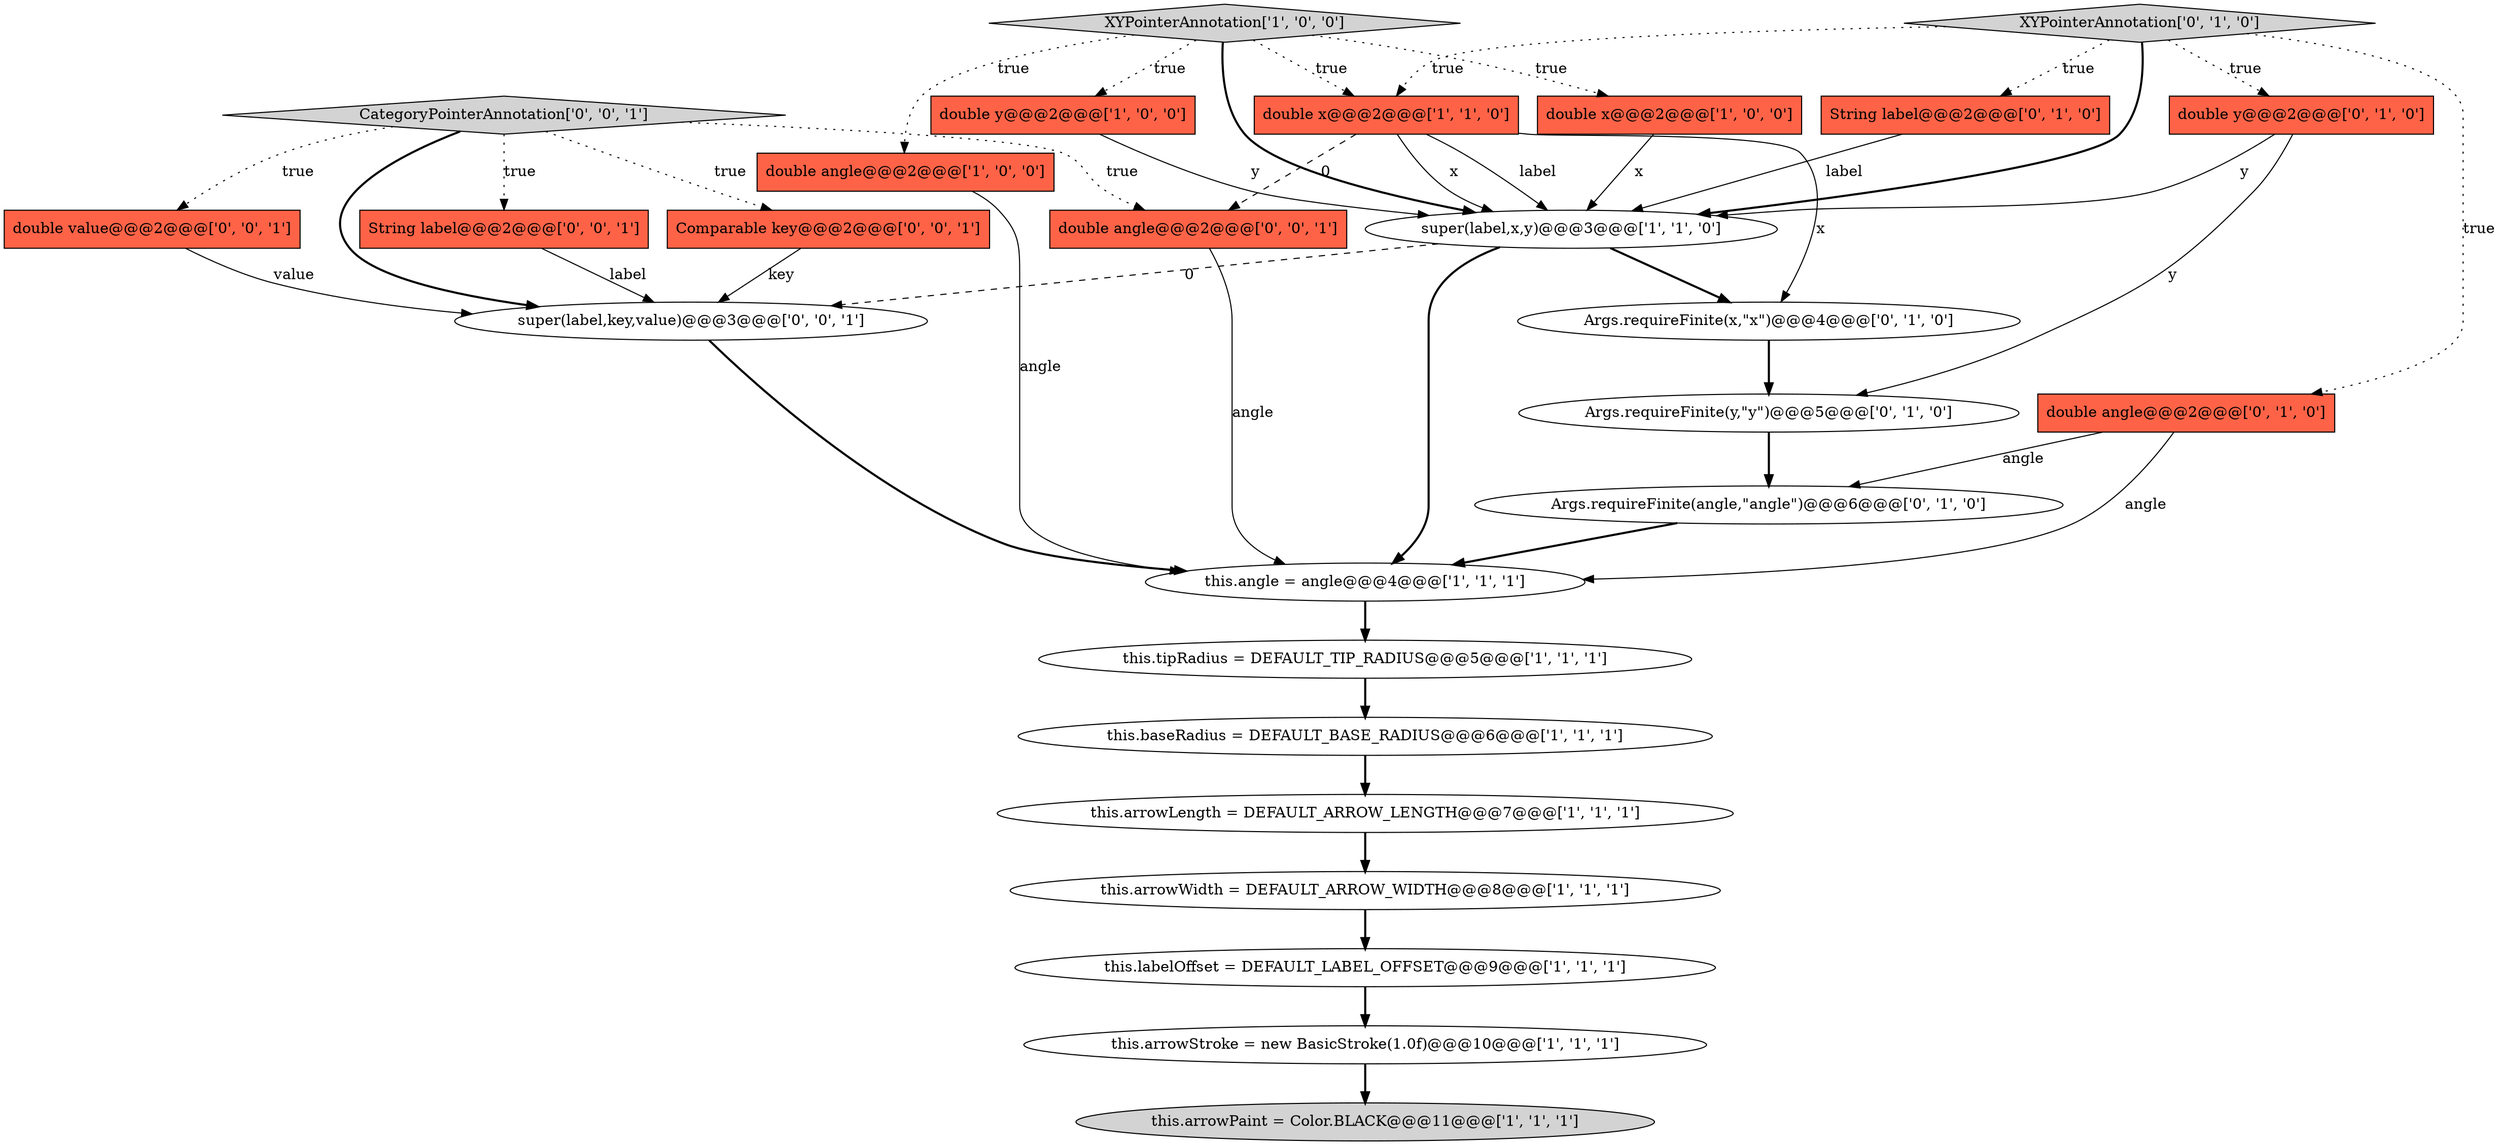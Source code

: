 digraph {
7 [style = filled, label = "this.baseRadius = DEFAULT_BASE_RADIUS@@@6@@@['1', '1', '1']", fillcolor = white, shape = ellipse image = "AAA0AAABBB1BBB"];
1 [style = filled, label = "this.arrowPaint = Color.BLACK@@@11@@@['1', '1', '1']", fillcolor = lightgray, shape = ellipse image = "AAA0AAABBB1BBB"];
14 [style = filled, label = "double y@@@2@@@['0', '1', '0']", fillcolor = tomato, shape = box image = "AAA0AAABBB2BBB"];
15 [style = filled, label = "double angle@@@2@@@['0', '1', '0']", fillcolor = tomato, shape = box image = "AAA0AAABBB2BBB"];
19 [style = filled, label = "Args.requireFinite(y,\"y\")@@@5@@@['0', '1', '0']", fillcolor = white, shape = ellipse image = "AAA1AAABBB2BBB"];
24 [style = filled, label = "double value@@@2@@@['0', '0', '1']", fillcolor = tomato, shape = box image = "AAA0AAABBB3BBB"];
0 [style = filled, label = "this.arrowLength = DEFAULT_ARROW_LENGTH@@@7@@@['1', '1', '1']", fillcolor = white, shape = ellipse image = "AAA0AAABBB1BBB"];
17 [style = filled, label = "XYPointerAnnotation['0', '1', '0']", fillcolor = lightgray, shape = diamond image = "AAA0AAABBB2BBB"];
9 [style = filled, label = "double y@@@2@@@['1', '0', '0']", fillcolor = tomato, shape = box image = "AAA0AAABBB1BBB"];
10 [style = filled, label = "this.arrowStroke = new BasicStroke(1.0f)@@@10@@@['1', '1', '1']", fillcolor = white, shape = ellipse image = "AAA0AAABBB1BBB"];
18 [style = filled, label = "Args.requireFinite(x,\"x\")@@@4@@@['0', '1', '0']", fillcolor = white, shape = ellipse image = "AAA1AAABBB2BBB"];
8 [style = filled, label = "double angle@@@2@@@['1', '0', '0']", fillcolor = tomato, shape = box image = "AAA0AAABBB1BBB"];
3 [style = filled, label = "XYPointerAnnotation['1', '0', '0']", fillcolor = lightgray, shape = diamond image = "AAA0AAABBB1BBB"];
11 [style = filled, label = "double x@@@2@@@['1', '1', '0']", fillcolor = tomato, shape = box image = "AAA0AAABBB1BBB"];
22 [style = filled, label = "super(label,key,value)@@@3@@@['0', '0', '1']", fillcolor = white, shape = ellipse image = "AAA0AAABBB3BBB"];
5 [style = filled, label = "super(label,x,y)@@@3@@@['1', '1', '0']", fillcolor = white, shape = ellipse image = "AAA0AAABBB1BBB"];
4 [style = filled, label = "double x@@@2@@@['1', '0', '0']", fillcolor = tomato, shape = box image = "AAA0AAABBB1BBB"];
25 [style = filled, label = "CategoryPointerAnnotation['0', '0', '1']", fillcolor = lightgray, shape = diamond image = "AAA0AAABBB3BBB"];
2 [style = filled, label = "this.tipRadius = DEFAULT_TIP_RADIUS@@@5@@@['1', '1', '1']", fillcolor = white, shape = ellipse image = "AAA0AAABBB1BBB"];
26 [style = filled, label = "double angle@@@2@@@['0', '0', '1']", fillcolor = tomato, shape = box image = "AAA0AAABBB3BBB"];
6 [style = filled, label = "this.angle = angle@@@4@@@['1', '1', '1']", fillcolor = white, shape = ellipse image = "AAA0AAABBB1BBB"];
23 [style = filled, label = "String label@@@2@@@['0', '0', '1']", fillcolor = tomato, shape = box image = "AAA0AAABBB3BBB"];
16 [style = filled, label = "Args.requireFinite(angle,\"angle\")@@@6@@@['0', '1', '0']", fillcolor = white, shape = ellipse image = "AAA1AAABBB2BBB"];
13 [style = filled, label = "this.arrowWidth = DEFAULT_ARROW_WIDTH@@@8@@@['1', '1', '1']", fillcolor = white, shape = ellipse image = "AAA0AAABBB1BBB"];
20 [style = filled, label = "String label@@@2@@@['0', '1', '0']", fillcolor = tomato, shape = box image = "AAA0AAABBB2BBB"];
12 [style = filled, label = "this.labelOffset = DEFAULT_LABEL_OFFSET@@@9@@@['1', '1', '1']", fillcolor = white, shape = ellipse image = "AAA0AAABBB1BBB"];
21 [style = filled, label = "Comparable key@@@2@@@['0', '0', '1']", fillcolor = tomato, shape = box image = "AAA0AAABBB3BBB"];
14->19 [style = solid, label="y"];
5->22 [style = dashed, label="0"];
11->5 [style = solid, label="label"];
17->14 [style = dotted, label="true"];
11->26 [style = dashed, label="0"];
15->6 [style = solid, label="angle"];
2->7 [style = bold, label=""];
22->6 [style = bold, label=""];
14->5 [style = solid, label="y"];
23->22 [style = solid, label="label"];
25->21 [style = dotted, label="true"];
3->8 [style = dotted, label="true"];
26->6 [style = solid, label="angle"];
25->26 [style = dotted, label="true"];
0->13 [style = bold, label=""];
3->5 [style = bold, label=""];
6->2 [style = bold, label=""];
8->6 [style = solid, label="angle"];
15->16 [style = solid, label="angle"];
19->16 [style = bold, label=""];
9->5 [style = solid, label="y"];
12->10 [style = bold, label=""];
21->22 [style = solid, label="key"];
13->12 [style = bold, label=""];
10->1 [style = bold, label=""];
17->15 [style = dotted, label="true"];
20->5 [style = solid, label="label"];
4->5 [style = solid, label="x"];
18->19 [style = bold, label=""];
3->4 [style = dotted, label="true"];
17->20 [style = dotted, label="true"];
25->24 [style = dotted, label="true"];
7->0 [style = bold, label=""];
16->6 [style = bold, label=""];
11->5 [style = solid, label="x"];
3->11 [style = dotted, label="true"];
5->18 [style = bold, label=""];
17->11 [style = dotted, label="true"];
11->18 [style = solid, label="x"];
25->22 [style = bold, label=""];
3->9 [style = dotted, label="true"];
25->23 [style = dotted, label="true"];
24->22 [style = solid, label="value"];
17->5 [style = bold, label=""];
5->6 [style = bold, label=""];
}

